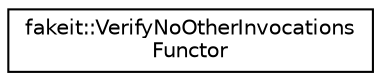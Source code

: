 digraph "Graphical Class Hierarchy"
{
  edge [fontname="Helvetica",fontsize="10",labelfontname="Helvetica",labelfontsize="10"];
  node [fontname="Helvetica",fontsize="10",shape=record];
  rankdir="LR";
  Node1 [label="fakeit::VerifyNoOtherInvocations\lFunctor",height=0.2,width=0.4,color="black", fillcolor="white", style="filled",URL="$d9/d86/classfakeit_1_1VerifyNoOtherInvocationsFunctor.html"];
}
